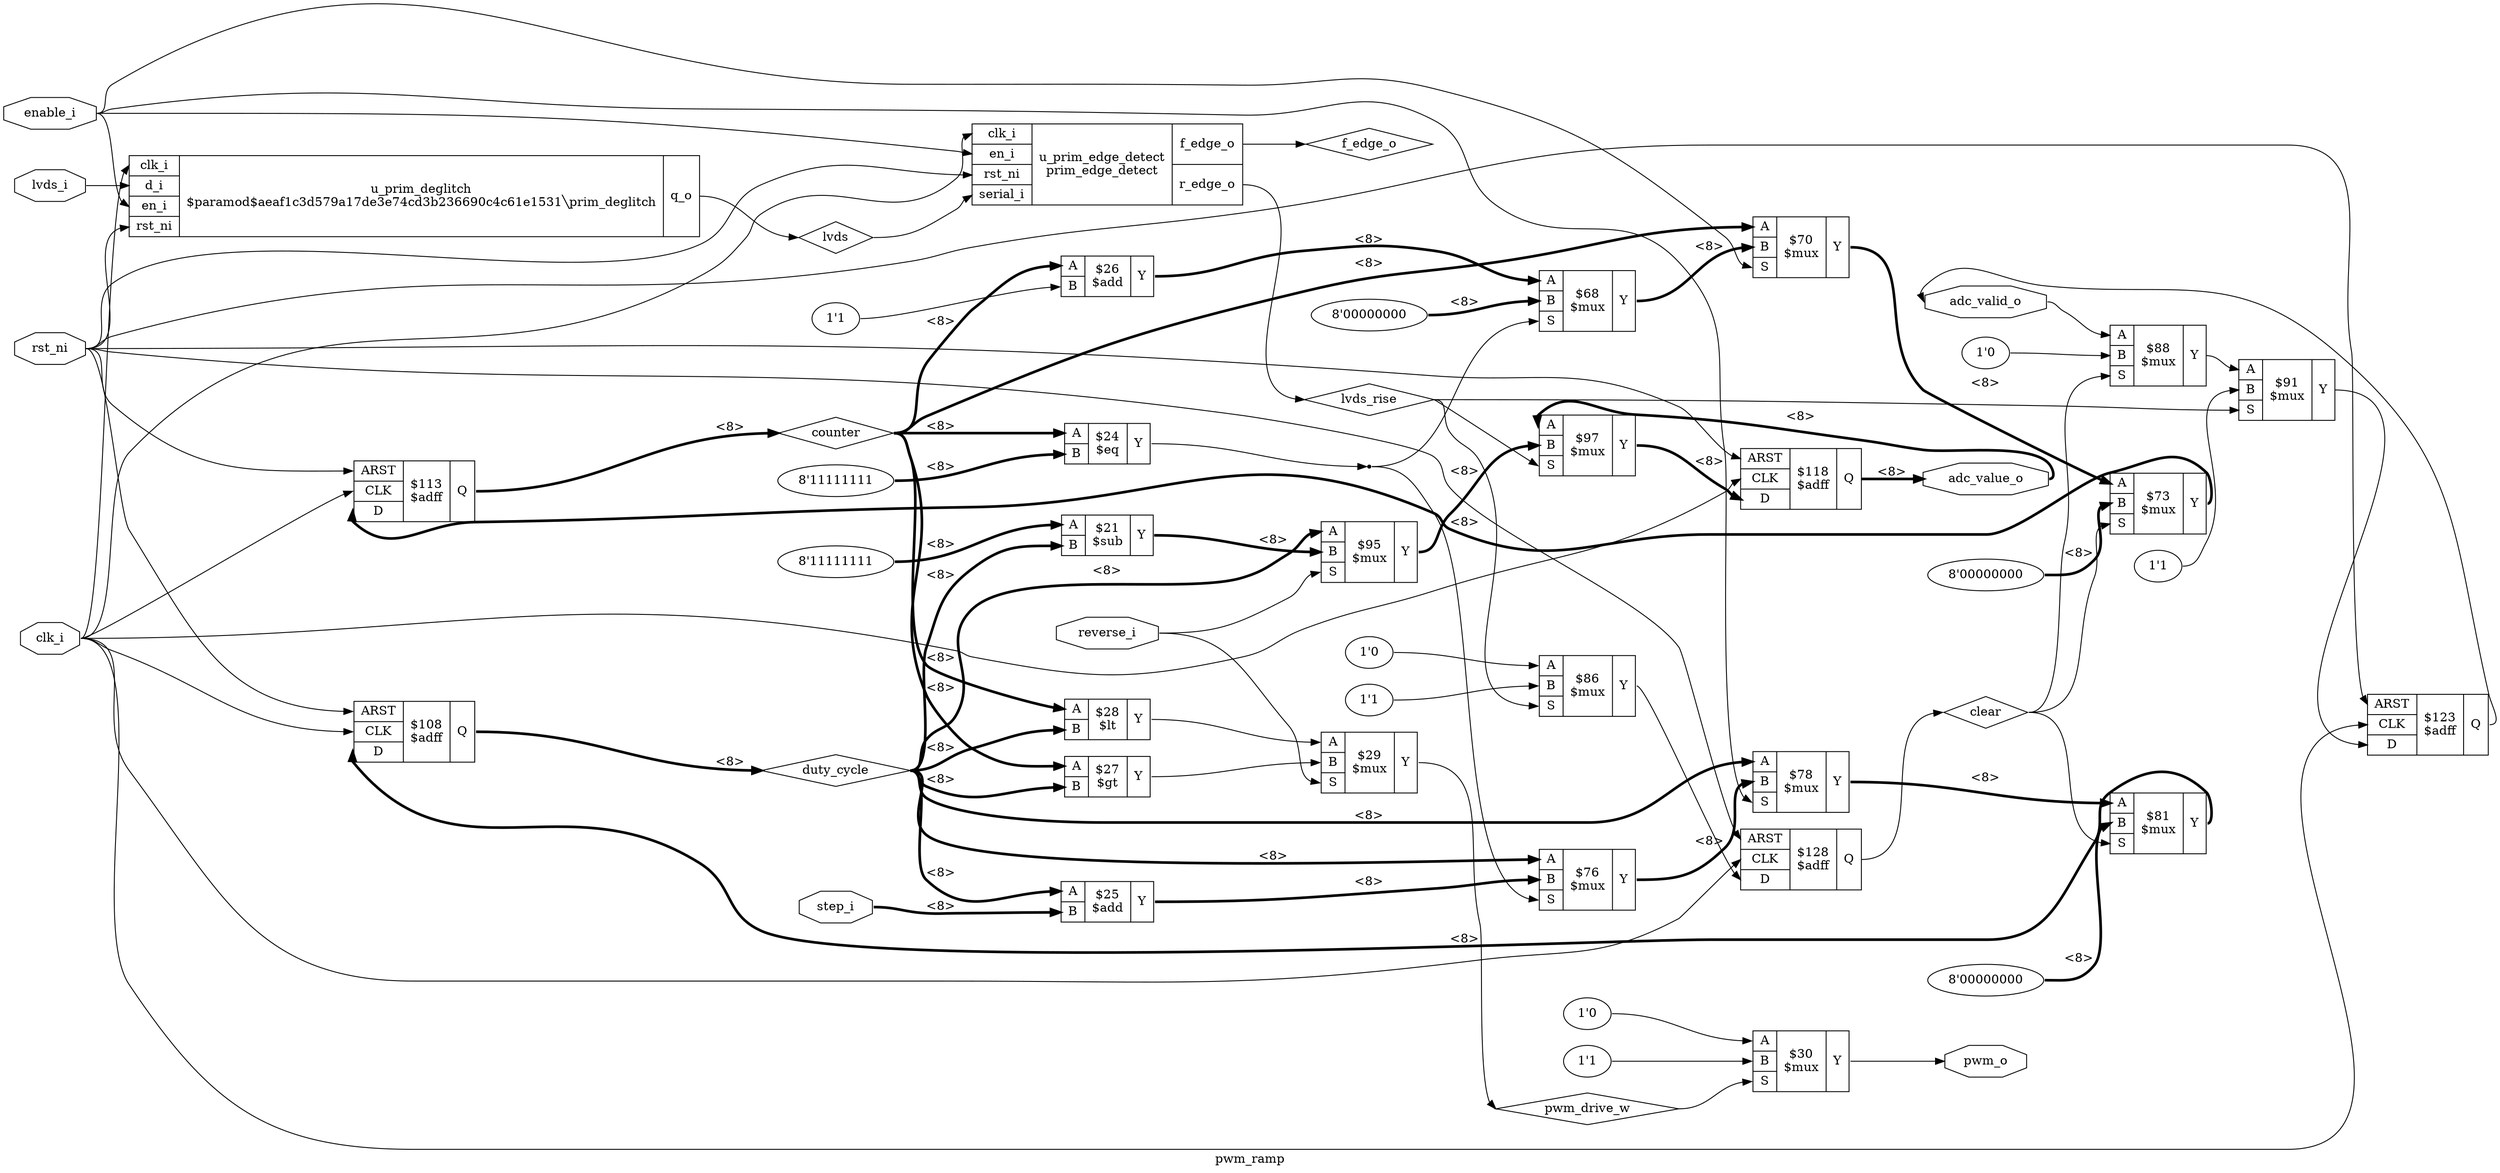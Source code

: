 digraph "pwm_ramp" {
label="pwm_ramp";
rankdir="LR";
remincross=true;
n18 [ shape=octagon, label="adc_valid_o", color="black", fontcolor="black"];
n19 [ shape=octagon, label="adc_value_o", color="black", fontcolor="black"];
n20 [ shape=diamond, label="clear", color="black", fontcolor="black"];
n21 [ shape=octagon, label="clk_i", color="black", fontcolor="black"];
n22 [ shape=diamond, label="counter", color="black", fontcolor="black"];
n23 [ shape=diamond, label="duty_cycle", color="black", fontcolor="black"];
n24 [ shape=octagon, label="enable_i", color="black", fontcolor="black"];
n25 [ shape=diamond, label="f_edge_o", color="black", fontcolor="black"];
n26 [ shape=diamond, label="lvds", color="black", fontcolor="black"];
n27 [ shape=octagon, label="lvds_i", color="black", fontcolor="black"];
n28 [ shape=diamond, label="lvds_rise", color="black", fontcolor="black"];
n29 [ shape=diamond, label="pwm_drive_w", color="black", fontcolor="black"];
n30 [ shape=octagon, label="pwm_o", color="black", fontcolor="black"];
n31 [ shape=octagon, label="reverse_i", color="black", fontcolor="black"];
n32 [ shape=octagon, label="rst_ni", color="black", fontcolor="black"];
n33 [ shape=octagon, label="step_i", color="black", fontcolor="black"];
c37 [ shape=record, label="{{<p34> A|<p35> B}|$25\n$add|{<p36> Y}}",  ];
v0 [ label="1'1" ];
c38 [ shape=record, label="{{<p34> A|<p35> B}|$26\n$add|{<p36> Y}}",  ];
v1 [ label="8'11111111" ];
c39 [ shape=record, label="{{<p34> A|<p35> B}|$24\n$eq|{<p36> Y}}",  ];
c40 [ shape=record, label="{{<p34> A|<p35> B}|$27\n$gt|{<p36> Y}}",  ];
c41 [ shape=record, label="{{<p34> A|<p35> B}|$28\n$lt|{<p36> Y}}",  ];
c46 [ shape=record, label="{{<p42> ARST|<p43> CLK|<p44> D}|$108\n$adff|{<p45> Q}}",  ];
c47 [ shape=record, label="{{<p42> ARST|<p43> CLK|<p44> D}|$113\n$adff|{<p45> Q}}",  ];
c48 [ shape=record, label="{{<p42> ARST|<p43> CLK|<p44> D}|$118\n$adff|{<p45> Q}}",  ];
c49 [ shape=record, label="{{<p42> ARST|<p43> CLK|<p44> D}|$123\n$adff|{<p45> Q}}",  ];
c50 [ shape=record, label="{{<p42> ARST|<p43> CLK|<p44> D}|$128\n$adff|{<p45> Q}}",  ];
v2 [ label="8'00000000" ];
c52 [ shape=record, label="{{<p34> A|<p35> B|<p51> S}|$68\n$mux|{<p36> Y}}",  ];
c53 [ shape=record, label="{{<p34> A|<p35> B|<p51> S}|$70\n$mux|{<p36> Y}}",  ];
v3 [ label="8'00000000" ];
c54 [ shape=record, label="{{<p34> A|<p35> B|<p51> S}|$73\n$mux|{<p36> Y}}",  ];
c55 [ shape=record, label="{{<p34> A|<p35> B|<p51> S}|$76\n$mux|{<p36> Y}}",  ];
c56 [ shape=record, label="{{<p34> A|<p35> B|<p51> S}|$78\n$mux|{<p36> Y}}",  ];
v4 [ label="8'00000000" ];
c57 [ shape=record, label="{{<p34> A|<p35> B|<p51> S}|$81\n$mux|{<p36> Y}}",  ];
v5 [ label="1'0" ];
v6 [ label="1'1" ];
c58 [ shape=record, label="{{<p34> A|<p35> B|<p51> S}|$86\n$mux|{<p36> Y}}",  ];
v7 [ label="1'0" ];
c59 [ shape=record, label="{{<p34> A|<p35> B|<p51> S}|$88\n$mux|{<p36> Y}}",  ];
v8 [ label="1'1" ];
c60 [ shape=record, label="{{<p34> A|<p35> B|<p51> S}|$91\n$mux|{<p36> Y}}",  ];
c61 [ shape=record, label="{{<p34> A|<p35> B|<p51> S}|$95\n$mux|{<p36> Y}}",  ];
c62 [ shape=record, label="{{<p34> A|<p35> B|<p51> S}|$97\n$mux|{<p36> Y}}",  ];
v9 [ label="8'11111111" ];
c63 [ shape=record, label="{{<p34> A|<p35> B}|$21\n$sub|{<p36> Y}}",  ];
c64 [ shape=record, label="{{<p34> A|<p35> B|<p51> S}|$29\n$mux|{<p36> Y}}",  ];
v10 [ label="1'0" ];
v11 [ label="1'1" ];
c65 [ shape=record, label="{{<p34> A|<p35> B|<p51> S}|$30\n$mux|{<p36> Y}}",  ];
c69 [ shape=record, label="{{<p21> clk_i|<p66> d_i|<p67> en_i|<p32> rst_ni}|u_prim_deglitch\n$paramod$aeaf1c3d579a17de3e74cd3b236690c4c61e1531&#9586;prim_deglitch|{<p68> q_o}}",  ];
c72 [ shape=record, label="{{<p21> clk_i|<p67> en_i|<p32> rst_ni|<p70> serial_i}|u_prim_edge_detect\nprim_edge_detect|{<p25> f_edge_o|<p71> r_edge_o}}",  ];
c60:p36:e -> c49:p44:w [color="black", fontcolor="black", label=""];
c41:p36:e -> c64:p34:w [color="black", fontcolor="black", label=""];
c52:p36:e -> c53:p35:w [color="black", fontcolor="black", style="setlinewidth(3)", label="<8>"];
c53:p36:e -> c54:p34:w [color="black", fontcolor="black", style="setlinewidth(3)", label="<8>"];
c55:p36:e -> c56:p35:w [color="black", fontcolor="black", style="setlinewidth(3)", label="<8>"];
c56:p36:e -> c57:p34:w [color="black", fontcolor="black", style="setlinewidth(3)", label="<8>"];
c59:p36:e -> c60:p34:w [color="black", fontcolor="black", label=""];
c61:p36:e -> c62:p35:w [color="black", fontcolor="black", style="setlinewidth(3)", label="<8>"];
c63:p36:e -> c61:p35:w [color="black", fontcolor="black", style="setlinewidth(3)", label="<8>"];
c49:p45:e -> n18:w [color="black", fontcolor="black", label=""];
n18:e -> c59:p34:w [color="black", fontcolor="black", label=""];
c48:p45:e -> n19:w [color="black", fontcolor="black", style="setlinewidth(3)", label="<8>"];
n19:e -> c62:p34:w [color="black", fontcolor="black", style="setlinewidth(3)", label="<8>"];
c62:p36:e -> c48:p44:w [color="black", fontcolor="black", style="setlinewidth(3)", label="<8>"];
c50:p45:e -> n20:w [color="black", fontcolor="black", label=""];
n20:e -> c54:p51:w [color="black", fontcolor="black", label=""];
n20:e -> c57:p51:w [color="black", fontcolor="black", label=""];
n20:e -> c59:p51:w [color="black", fontcolor="black", label=""];
n21:e -> c46:p43:w [color="black", fontcolor="black", label=""];
n21:e -> c47:p43:w [color="black", fontcolor="black", label=""];
n21:e -> c48:p43:w [color="black", fontcolor="black", label=""];
n21:e -> c49:p43:w [color="black", fontcolor="black", label=""];
n21:e -> c50:p43:w [color="black", fontcolor="black", label=""];
n21:e -> c69:p21:w [color="black", fontcolor="black", label=""];
n21:e -> c72:p21:w [color="black", fontcolor="black", label=""];
c47:p45:e -> n22:w [color="black", fontcolor="black", style="setlinewidth(3)", label="<8>"];
n22:e -> c38:p34:w [color="black", fontcolor="black", style="setlinewidth(3)", label="<8>"];
n22:e -> c39:p34:w [color="black", fontcolor="black", style="setlinewidth(3)", label="<8>"];
n22:e -> c40:p34:w [color="black", fontcolor="black", style="setlinewidth(3)", label="<8>"];
n22:e -> c41:p34:w [color="black", fontcolor="black", style="setlinewidth(3)", label="<8>"];
n22:e -> c53:p34:w [color="black", fontcolor="black", style="setlinewidth(3)", label="<8>"];
c46:p45:e -> n23:w [color="black", fontcolor="black", style="setlinewidth(3)", label="<8>"];
n23:e -> c37:p34:w [color="black", fontcolor="black", style="setlinewidth(3)", label="<8>"];
n23:e -> c40:p35:w [color="black", fontcolor="black", style="setlinewidth(3)", label="<8>"];
n23:e -> c41:p35:w [color="black", fontcolor="black", style="setlinewidth(3)", label="<8>"];
n23:e -> c55:p34:w [color="black", fontcolor="black", style="setlinewidth(3)", label="<8>"];
n23:e -> c56:p34:w [color="black", fontcolor="black", style="setlinewidth(3)", label="<8>"];
n23:e -> c61:p34:w [color="black", fontcolor="black", style="setlinewidth(3)", label="<8>"];
n23:e -> c63:p35:w [color="black", fontcolor="black", style="setlinewidth(3)", label="<8>"];
n24:e -> c53:p51:w [color="black", fontcolor="black", label=""];
n24:e -> c56:p51:w [color="black", fontcolor="black", label=""];
n24:e -> c69:p67:w [color="black", fontcolor="black", label=""];
n24:e -> c72:p67:w [color="black", fontcolor="black", label=""];
c72:p25:e -> n25:w [color="black", fontcolor="black", label=""];
c69:p68:e -> n26:w [color="black", fontcolor="black", label=""];
n26:e -> c72:p70:w [color="black", fontcolor="black", label=""];
n27:e -> c69:p66:w [color="black", fontcolor="black", label=""];
c72:p71:e -> n28:w [color="black", fontcolor="black", label=""];
n28:e -> c58:p51:w [color="black", fontcolor="black", label=""];
n28:e -> c60:p51:w [color="black", fontcolor="black", label=""];
n28:e -> c62:p51:w [color="black", fontcolor="black", label=""];
c64:p36:e -> n29:w [color="black", fontcolor="black", label=""];
n29:e -> c65:p51:w [color="black", fontcolor="black", label=""];
c58:p36:e -> c50:p44:w [color="black", fontcolor="black", label=""];
c65:p36:e -> n30:w [color="black", fontcolor="black", label=""];
n31:e -> c61:p51:w [color="black", fontcolor="black", label=""];
n31:e -> c64:p51:w [color="black", fontcolor="black", label=""];
n32:e -> c46:p42:w [color="black", fontcolor="black", label=""];
n32:e -> c47:p42:w [color="black", fontcolor="black", label=""];
n32:e -> c48:p42:w [color="black", fontcolor="black", label=""];
n32:e -> c49:p42:w [color="black", fontcolor="black", label=""];
n32:e -> c50:p42:w [color="black", fontcolor="black", label=""];
n32:e -> c69:p32:w [color="black", fontcolor="black", label=""];
n32:e -> c72:p32:w [color="black", fontcolor="black", label=""];
n33:e -> c37:p35:w [color="black", fontcolor="black", style="setlinewidth(3)", label="<8>"];
c54:p36:e -> c47:p44:w [color="black", fontcolor="black", style="setlinewidth(3)", label="<8>"];
c57:p36:e -> c46:p44:w [color="black", fontcolor="black", style="setlinewidth(3)", label="<8>"];
c37:p36:e -> c55:p35:w [color="black", fontcolor="black", style="setlinewidth(3)", label="<8>"];
c38:p36:e -> c52:p34:w [color="black", fontcolor="black", style="setlinewidth(3)", label="<8>"];
n8 [ shape=point ];
c39:p36:e -> n8:w [color="black", fontcolor="black", label=""];
n8:e -> c52:p51:w [color="black", fontcolor="black", label=""];
n8:e -> c55:p51:w [color="black", fontcolor="black", label=""];
c40:p36:e -> c64:p35:w [color="black", fontcolor="black", label=""];
v0:e -> c38:p35:w [color="black", fontcolor="black", label=""];
v1:e -> c39:p35:w [color="black", fontcolor="black", style="setlinewidth(3)", label="<8>"];
v10:e -> c65:p34:w [color="black", fontcolor="black", label=""];
v11:e -> c65:p35:w [color="black", fontcolor="black", label=""];
v2:e -> c52:p35:w [color="black", fontcolor="black", style="setlinewidth(3)", label="<8>"];
v3:e -> c54:p35:w [color="black", fontcolor="black", style="setlinewidth(3)", label="<8>"];
v4:e -> c57:p35:w [color="black", fontcolor="black", style="setlinewidth(3)", label="<8>"];
v5:e -> c58:p34:w [color="black", fontcolor="black", label=""];
v6:e -> c58:p35:w [color="black", fontcolor="black", label=""];
v7:e -> c59:p35:w [color="black", fontcolor="black", label=""];
v8:e -> c60:p35:w [color="black", fontcolor="black", label=""];
v9:e -> c63:p34:w [color="black", fontcolor="black", style="setlinewidth(3)", label="<8>"];
}
